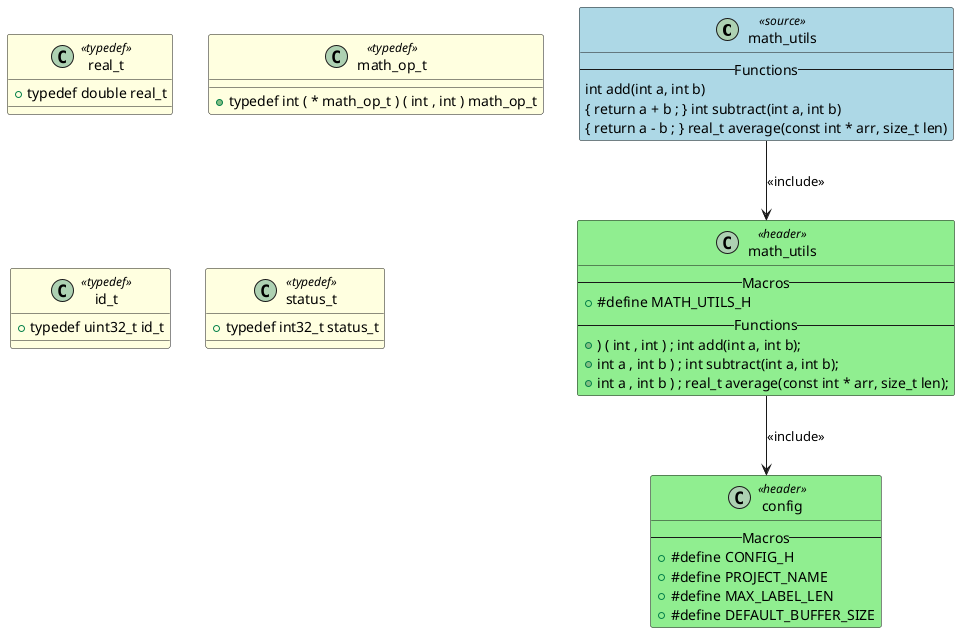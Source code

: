 @startuml math_utils

class "math_utils" as MATH_UTILS <<source>> #LightBlue
{
    -- Functions --
    int add(int a, int b)
    { return a + b ; } int subtract(int a, int b)
    { return a - b ; } real_t average(const int * arr, size_t len)
}

class "math_utils" as HEADER_MATH_UTILS <<header>> #LightGreen
{
    -- Macros --
    + #define MATH_UTILS_H
    -- Functions --
    + ) ( int , int ) ; int add(int a, int b);
    + int a , int b ) ; int subtract(int a, int b);
    + int a , int b ) ; real_t average(const int * arr, size_t len);
}
class "config" as HEADER_CONFIG <<header>> #LightGreen
{
    -- Macros --
    + #define CONFIG_H
    + #define PROJECT_NAME
    + #define MAX_LABEL_LEN
    + #define DEFAULT_BUFFER_SIZE
}
class "real_t" as TYPEDEF_REAL_T <<typedef>> #LightYellow
{
    + typedef double real_t
}

class "math_op_t" as TYPEDEF_MATH_OP_T <<typedef>> #LightYellow
{
    + typedef int ( * math_op_t ) ( int , int ) math_op_t
}

class "id_t" as TYPEDEF_ID_T <<typedef>> #LightYellow
{
    + typedef uint32_t id_t
}

class "status_t" as TYPEDEF_STATUS_T <<typedef>> #LightYellow
{
    + typedef int32_t status_t
}

MATH_UTILS --> HEADER_MATH_UTILS : <<include>>
HEADER_MATH_UTILS --> HEADER_CONFIG : <<include>>

@enduml